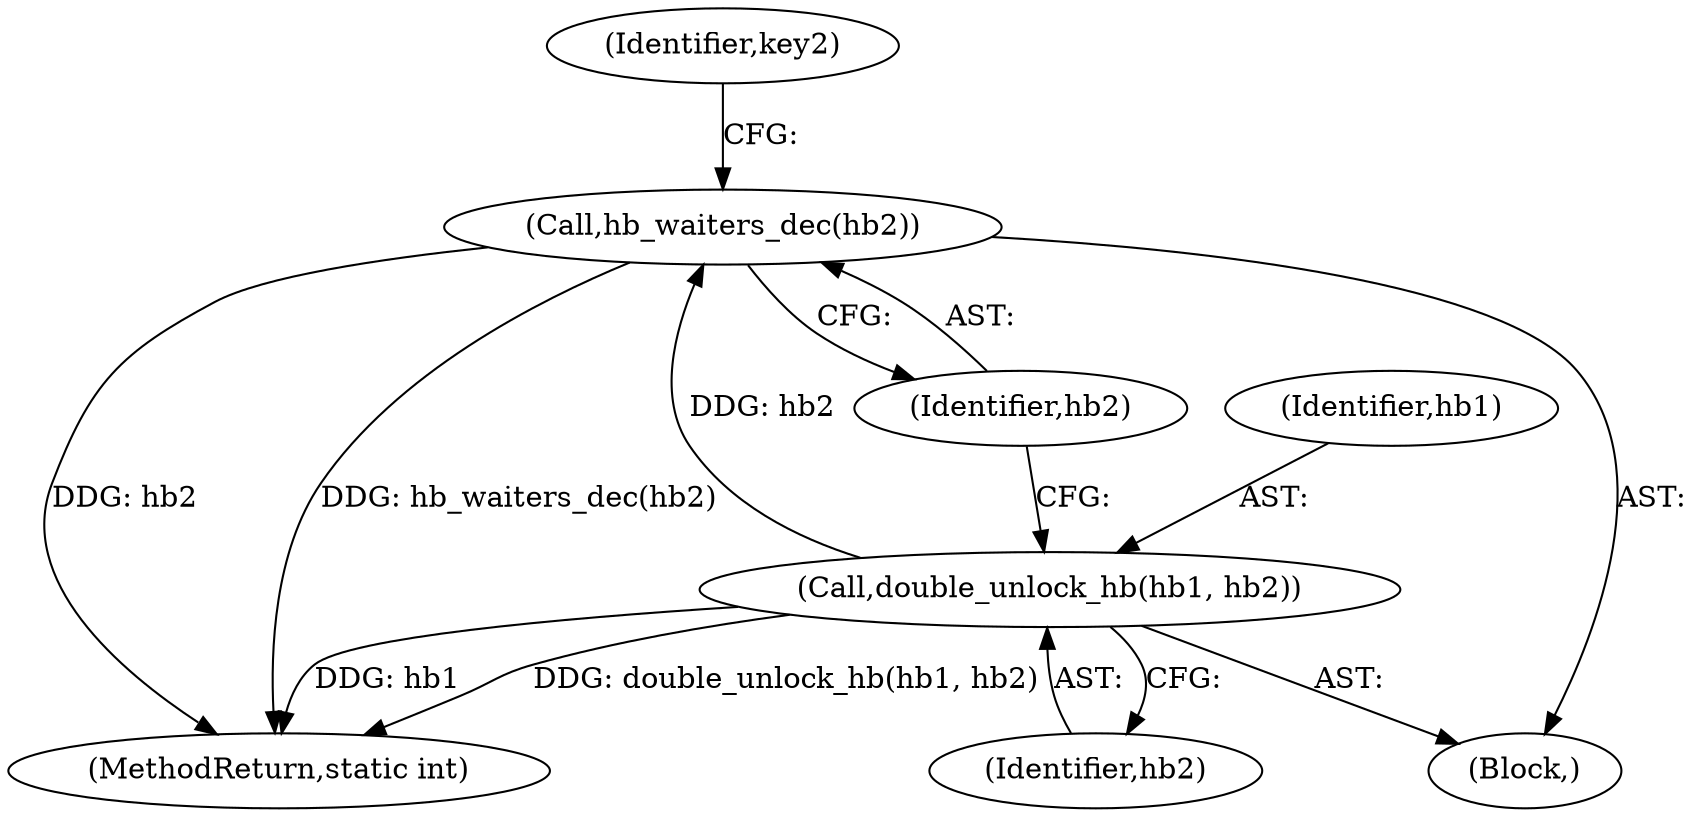 digraph "0_linux_e9c243a5a6de0be8e584c604d353412584b592f8@pointer" {
"1000355" [label="(Call,hb_waiters_dec(hb2))"];
"1000352" [label="(Call,double_unlock_hb(hb1, hb2))"];
"1000552" [label="(MethodReturn,static int)"];
"1000354" [label="(Identifier,hb2)"];
"1000353" [label="(Identifier,hb1)"];
"1000352" [label="(Call,double_unlock_hb(hb1, hb2))"];
"1000356" [label="(Identifier,hb2)"];
"1000348" [label="(Block,)"];
"1000359" [label="(Identifier,key2)"];
"1000355" [label="(Call,hb_waiters_dec(hb2))"];
"1000355" -> "1000348"  [label="AST: "];
"1000355" -> "1000356"  [label="CFG: "];
"1000356" -> "1000355"  [label="AST: "];
"1000359" -> "1000355"  [label="CFG: "];
"1000355" -> "1000552"  [label="DDG: hb2"];
"1000355" -> "1000552"  [label="DDG: hb_waiters_dec(hb2)"];
"1000352" -> "1000355"  [label="DDG: hb2"];
"1000352" -> "1000348"  [label="AST: "];
"1000352" -> "1000354"  [label="CFG: "];
"1000353" -> "1000352"  [label="AST: "];
"1000354" -> "1000352"  [label="AST: "];
"1000356" -> "1000352"  [label="CFG: "];
"1000352" -> "1000552"  [label="DDG: hb1"];
"1000352" -> "1000552"  [label="DDG: double_unlock_hb(hb1, hb2)"];
}

